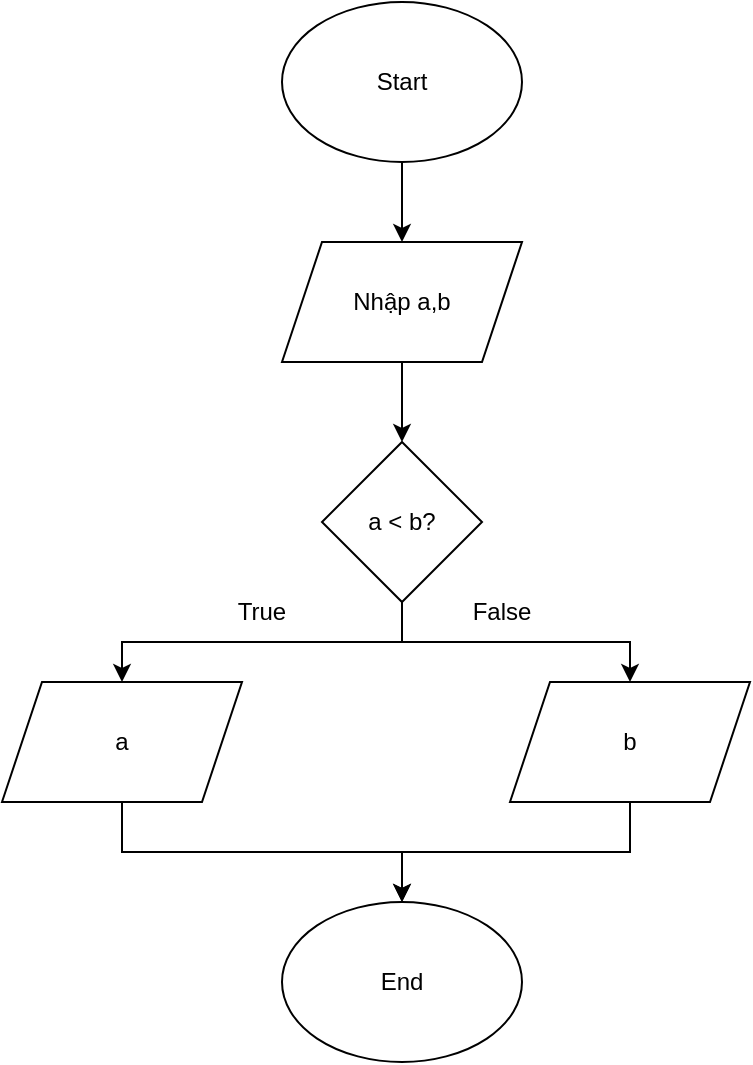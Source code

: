 <mxfile version="28.2.5">
  <diagram name="Trang-1" id="miG52PHDl-2SRu8vdzUr">
    <mxGraphModel dx="872" dy="473" grid="1" gridSize="10" guides="1" tooltips="1" connect="1" arrows="1" fold="1" page="1" pageScale="1" pageWidth="827" pageHeight="1169" math="0" shadow="0">
      <root>
        <mxCell id="0" />
        <mxCell id="1" parent="0" />
        <mxCell id="ugbZHux9izhhvxdXkmgB-7" style="edgeStyle=orthogonalEdgeStyle;rounded=0;orthogonalLoop=1;jettySize=auto;html=1;exitX=0.5;exitY=1;exitDx=0;exitDy=0;" edge="1" parent="1" source="ugbZHux9izhhvxdXkmgB-1" target="ugbZHux9izhhvxdXkmgB-2">
          <mxGeometry relative="1" as="geometry" />
        </mxCell>
        <mxCell id="ugbZHux9izhhvxdXkmgB-1" value="Start" style="ellipse;whiteSpace=wrap;html=1;" vertex="1" parent="1">
          <mxGeometry x="300" y="40" width="120" height="80" as="geometry" />
        </mxCell>
        <mxCell id="ugbZHux9izhhvxdXkmgB-8" style="edgeStyle=orthogonalEdgeStyle;rounded=0;orthogonalLoop=1;jettySize=auto;html=1;exitX=0.5;exitY=1;exitDx=0;exitDy=0;entryX=0.5;entryY=0;entryDx=0;entryDy=0;" edge="1" parent="1" source="ugbZHux9izhhvxdXkmgB-2" target="ugbZHux9izhhvxdXkmgB-3">
          <mxGeometry relative="1" as="geometry" />
        </mxCell>
        <mxCell id="ugbZHux9izhhvxdXkmgB-2" value="Nhập a,b" style="shape=parallelogram;perimeter=parallelogramPerimeter;whiteSpace=wrap;html=1;fixedSize=1;" vertex="1" parent="1">
          <mxGeometry x="300" y="160" width="120" height="60" as="geometry" />
        </mxCell>
        <mxCell id="ugbZHux9izhhvxdXkmgB-9" style="edgeStyle=orthogonalEdgeStyle;rounded=0;orthogonalLoop=1;jettySize=auto;html=1;exitX=0.5;exitY=1;exitDx=0;exitDy=0;" edge="1" parent="1" source="ugbZHux9izhhvxdXkmgB-3" target="ugbZHux9izhhvxdXkmgB-5">
          <mxGeometry relative="1" as="geometry" />
        </mxCell>
        <mxCell id="ugbZHux9izhhvxdXkmgB-10" style="edgeStyle=orthogonalEdgeStyle;rounded=0;orthogonalLoop=1;jettySize=auto;html=1;exitX=0.5;exitY=1;exitDx=0;exitDy=0;" edge="1" parent="1" source="ugbZHux9izhhvxdXkmgB-3" target="ugbZHux9izhhvxdXkmgB-6">
          <mxGeometry relative="1" as="geometry" />
        </mxCell>
        <mxCell id="ugbZHux9izhhvxdXkmgB-3" value="a &amp;lt; b?" style="rhombus;whiteSpace=wrap;html=1;" vertex="1" parent="1">
          <mxGeometry x="320" y="260" width="80" height="80" as="geometry" />
        </mxCell>
        <mxCell id="ugbZHux9izhhvxdXkmgB-12" style="edgeStyle=orthogonalEdgeStyle;rounded=0;orthogonalLoop=1;jettySize=auto;html=1;exitX=0.5;exitY=1;exitDx=0;exitDy=0;entryX=0.5;entryY=0;entryDx=0;entryDy=0;" edge="1" parent="1" source="ugbZHux9izhhvxdXkmgB-5" target="ugbZHux9izhhvxdXkmgB-11">
          <mxGeometry relative="1" as="geometry" />
        </mxCell>
        <mxCell id="ugbZHux9izhhvxdXkmgB-5" value="a" style="shape=parallelogram;perimeter=parallelogramPerimeter;whiteSpace=wrap;html=1;fixedSize=1;" vertex="1" parent="1">
          <mxGeometry x="160" y="380" width="120" height="60" as="geometry" />
        </mxCell>
        <mxCell id="ugbZHux9izhhvxdXkmgB-13" style="edgeStyle=orthogonalEdgeStyle;rounded=0;orthogonalLoop=1;jettySize=auto;html=1;exitX=0.5;exitY=1;exitDx=0;exitDy=0;entryX=0.5;entryY=0;entryDx=0;entryDy=0;" edge="1" parent="1" source="ugbZHux9izhhvxdXkmgB-6" target="ugbZHux9izhhvxdXkmgB-11">
          <mxGeometry relative="1" as="geometry" />
        </mxCell>
        <mxCell id="ugbZHux9izhhvxdXkmgB-6" value="b" style="shape=parallelogram;perimeter=parallelogramPerimeter;whiteSpace=wrap;html=1;fixedSize=1;" vertex="1" parent="1">
          <mxGeometry x="414" y="380" width="120" height="60" as="geometry" />
        </mxCell>
        <mxCell id="ugbZHux9izhhvxdXkmgB-11" value="End" style="ellipse;whiteSpace=wrap;html=1;" vertex="1" parent="1">
          <mxGeometry x="300" y="490" width="120" height="80" as="geometry" />
        </mxCell>
        <mxCell id="ugbZHux9izhhvxdXkmgB-14" value="False" style="text;html=1;align=center;verticalAlign=middle;whiteSpace=wrap;rounded=0;" vertex="1" parent="1">
          <mxGeometry x="380" y="330" width="60" height="30" as="geometry" />
        </mxCell>
        <mxCell id="ugbZHux9izhhvxdXkmgB-15" value="True" style="text;html=1;align=center;verticalAlign=middle;whiteSpace=wrap;rounded=0;" vertex="1" parent="1">
          <mxGeometry x="260" y="330" width="60" height="30" as="geometry" />
        </mxCell>
      </root>
    </mxGraphModel>
  </diagram>
</mxfile>
